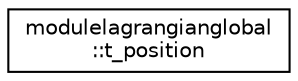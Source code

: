 digraph "Graphical Class Hierarchy"
{
 // LATEX_PDF_SIZE
  edge [fontname="Helvetica",fontsize="10",labelfontname="Helvetica",labelfontsize="10"];
  node [fontname="Helvetica",fontsize="10",shape=record];
  rankdir="LR";
  Node0 [label="modulelagrangianglobal\l::t_position",height=0.2,width=0.4,color="black", fillcolor="white", style="filled",URL="$structmodulelagrangianglobal_1_1t__position.html",tooltip=" "];
}
